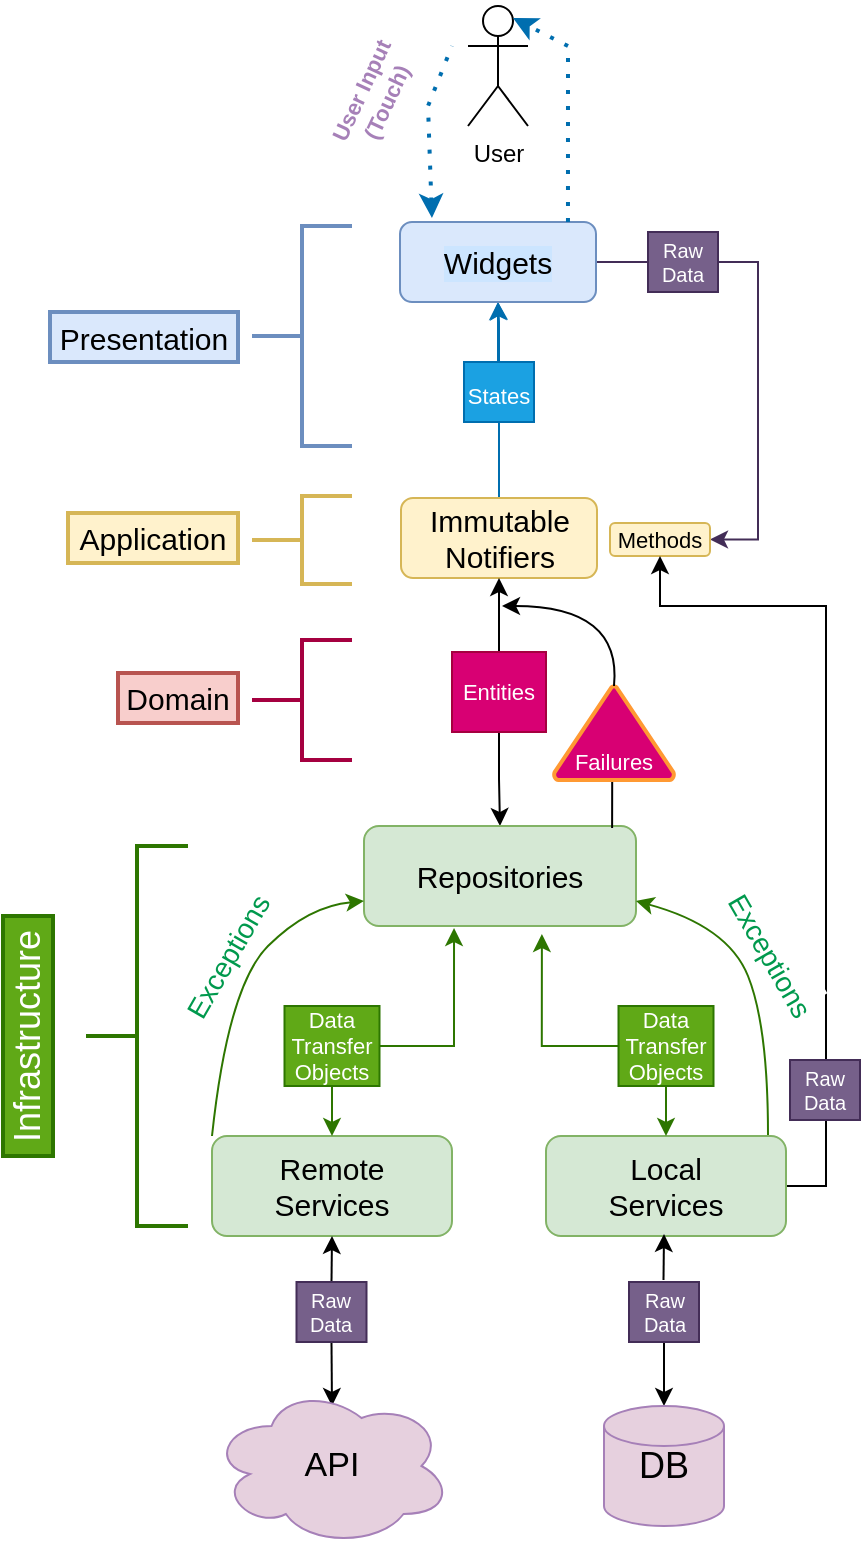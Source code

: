 <mxfile version="20.0.3" type="github">
  <diagram id="pXHEx5B0zCmos9JjCkFU" name="Page-1">
    <mxGraphModel dx="847" dy="491" grid="1" gridSize="10" guides="1" tooltips="1" connect="1" arrows="1" fold="1" page="1" pageScale="1" pageWidth="827" pageHeight="1169" math="0" shadow="0">
      <root>
        <mxCell id="0" />
        <mxCell id="1" parent="0" />
        <mxCell id="3MfGsReW21h4djv7292m-2" value="User" style="shape=umlActor;verticalLabelPosition=bottom;verticalAlign=top;html=1;" vertex="1" parent="1">
          <mxGeometry x="390" y="20" width="30" height="60" as="geometry" />
        </mxCell>
        <mxCell id="3MfGsReW21h4djv7292m-3" value="" style="strokeWidth=2;html=1;shape=mxgraph.flowchart.annotation_2;align=left;labelPosition=right;pointerEvents=1;fillColor=#dae8fc;strokeColor=#6c8ebf;" vertex="1" parent="1">
          <mxGeometry x="282" y="130" width="50" height="110" as="geometry" />
        </mxCell>
        <mxCell id="3MfGsReW21h4djv7292m-4" value="&lt;font color=&quot;#000000&quot; style=&quot;font-size: 15px;&quot;&gt;Presentation&lt;/font&gt;" style="whiteSpace=wrap;html=1;align=center;fillColor=#dae8fc;strokeColor=#6c8ebf;strokeWidth=2;" vertex="1" parent="1">
          <mxGeometry x="181" y="173" width="94" height="25" as="geometry" />
        </mxCell>
        <mxCell id="3MfGsReW21h4djv7292m-11" style="edgeStyle=orthogonalEdgeStyle;rounded=0;orthogonalLoop=1;jettySize=auto;html=1;exitX=0.5;exitY=0;exitDx=0;exitDy=0;entryX=0.44;entryY=1;entryDx=0;entryDy=0;entryPerimeter=0;fontSize=11;fontColor=#000000;fillColor=#1ba1e2;strokeColor=#006EAF;" edge="1" parent="1">
          <mxGeometry relative="1" as="geometry">
            <mxPoint x="407" y="198" as="sourcePoint" />
            <mxPoint x="405" y="168" as="targetPoint" />
          </mxGeometry>
        </mxCell>
        <mxCell id="3MfGsReW21h4djv7292m-14" value="" style="edgeStyle=orthogonalEdgeStyle;rounded=0;orthogonalLoop=1;jettySize=auto;html=1;fontSize=15;fontColor=#000000;fillColor=#1ba1e2;strokeColor=#006EAF;" edge="1" parent="1" source="3MfGsReW21h4djv7292m-9" target="3MfGsReW21h4djv7292m-13">
          <mxGeometry relative="1" as="geometry" />
        </mxCell>
        <mxCell id="3MfGsReW21h4djv7292m-9" value="&lt;font style=&quot;font-size: 11px;&quot;&gt;States&lt;/font&gt;" style="rounded=0;whiteSpace=wrap;html=1;fontSize=15;fontColor=#ffffff;fillColor=#1ba1e2;strokeColor=#006EAF;" vertex="1" parent="1">
          <mxGeometry x="388" y="198" width="35" height="30" as="geometry" />
        </mxCell>
        <mxCell id="3MfGsReW21h4djv7292m-24" style="edgeStyle=orthogonalEdgeStyle;rounded=0;orthogonalLoop=1;jettySize=auto;html=1;exitX=1;exitY=0.5;exitDx=0;exitDy=0;entryX=0;entryY=0.5;entryDx=0;entryDy=0;fontSize=15;fontColor=#000000;endArrow=none;endFill=0;fillColor=#76608a;strokeColor=#432D57;" edge="1" parent="1" source="3MfGsReW21h4djv7292m-13" target="3MfGsReW21h4djv7292m-20">
          <mxGeometry relative="1" as="geometry" />
        </mxCell>
        <mxCell id="3MfGsReW21h4djv7292m-13" value="&lt;font style=&quot;font-size: 15px;&quot;&gt;Widgets&lt;/font&gt;" style="rounded=1;whiteSpace=wrap;html=1;labelBackgroundColor=#CCE5FF;fontSize=11;fillColor=#dae8fc;strokeColor=#6c8ebf;" vertex="1" parent="1">
          <mxGeometry x="356" y="128" width="98" height="40" as="geometry" />
        </mxCell>
        <mxCell id="3MfGsReW21h4djv7292m-17" style="edgeStyle=orthogonalEdgeStyle;rounded=0;orthogonalLoop=1;jettySize=auto;html=1;exitX=0.5;exitY=0;exitDx=0;exitDy=0;entryX=0.5;entryY=1;entryDx=0;entryDy=0;fontSize=15;fontColor=#000000;endArrow=none;endFill=0;fillColor=#1ba1e2;strokeColor=#006EAF;" edge="1" parent="1" source="3MfGsReW21h4djv7292m-16" target="3MfGsReW21h4djv7292m-9">
          <mxGeometry relative="1" as="geometry" />
        </mxCell>
        <mxCell id="3MfGsReW21h4djv7292m-16" value="&lt;font style=&quot;font-size: 15px;&quot;&gt;Immutable&lt;br&gt;Notifiers&lt;br&gt;&lt;/font&gt;" style="rounded=1;whiteSpace=wrap;html=1;labelBackgroundColor=none;fontSize=11;fillColor=#fff2cc;strokeColor=#d6b656;" vertex="1" parent="1">
          <mxGeometry x="356.5" y="266" width="98" height="40" as="geometry" />
        </mxCell>
        <mxCell id="3MfGsReW21h4djv7292m-18" value="" style="strokeWidth=2;html=1;shape=mxgraph.flowchart.annotation_2;align=left;labelPosition=right;pointerEvents=1;fillColor=#fff2cc;strokeColor=#d6b656;" vertex="1" parent="1">
          <mxGeometry x="282" y="265" width="50" height="44" as="geometry" />
        </mxCell>
        <mxCell id="3MfGsReW21h4djv7292m-19" value="&lt;font color=&quot;#000000&quot; style=&quot;font-size: 15px;&quot;&gt;Application&lt;/font&gt;" style="whiteSpace=wrap;html=1;align=center;fillColor=#fff2cc;strokeColor=#d6b656;strokeWidth=2;" vertex="1" parent="1">
          <mxGeometry x="190" y="273.5" width="85" height="25" as="geometry" />
        </mxCell>
        <mxCell id="3MfGsReW21h4djv7292m-25" style="edgeStyle=orthogonalEdgeStyle;rounded=0;orthogonalLoop=1;jettySize=auto;html=1;exitX=1;exitY=0.5;exitDx=0;exitDy=0;entryX=1;entryY=0.5;entryDx=0;entryDy=0;fontSize=15;fontColor=#000000;endArrow=classic;endFill=1;fillColor=#76608a;strokeColor=#432D57;" edge="1" parent="1" source="3MfGsReW21h4djv7292m-20" target="3MfGsReW21h4djv7292m-22">
          <mxGeometry relative="1" as="geometry" />
        </mxCell>
        <mxCell id="3MfGsReW21h4djv7292m-20" value="&lt;font style=&quot;font-size: 10px; line-height: 1;&quot;&gt;Raw Data&lt;/font&gt;" style="rounded=0;whiteSpace=wrap;html=1;fontSize=10;fontColor=#ffffff;fillColor=#76608a;strokeColor=#432D57;" vertex="1" parent="1">
          <mxGeometry x="480" y="133" width="35" height="30" as="geometry" />
        </mxCell>
        <mxCell id="3MfGsReW21h4djv7292m-22" value="Methods" style="whiteSpace=wrap;html=1;fontSize=11;fillColor=#fff2cc;strokeColor=#d6b656;rounded=1;labelBackgroundColor=none;" vertex="1" parent="1">
          <mxGeometry x="461" y="278.5" width="50" height="16.5" as="geometry" />
        </mxCell>
        <mxCell id="3MfGsReW21h4djv7292m-26" value="" style="endArrow=none;dashed=1;html=1;dashPattern=1 3;strokeWidth=2;rounded=0;fontSize=15;fontColor=#000000;endFill=0;startArrow=classic;startFill=1;fillColor=#1ba1e2;strokeColor=#006EAF;exitX=0.163;exitY=-0.05;exitDx=0;exitDy=0;exitPerimeter=0;" edge="1" parent="1" source="3MfGsReW21h4djv7292m-13">
          <mxGeometry width="50" height="50" relative="1" as="geometry">
            <mxPoint x="370" y="120" as="sourcePoint" />
            <mxPoint x="382" y="40" as="targetPoint" />
            <Array as="points">
              <mxPoint x="370" y="70" />
            </Array>
          </mxGeometry>
        </mxCell>
        <mxCell id="3MfGsReW21h4djv7292m-28" value="User Input (Touch)" style="text;html=1;strokeColor=none;fillColor=none;align=center;verticalAlign=middle;whiteSpace=wrap;rounded=0;labelBackgroundColor=none;fontSize=11;fontColor=#A680B8;rotation=-65;fontStyle=1" vertex="1" parent="1">
          <mxGeometry x="298" y="50" width="90" height="30" as="geometry" />
        </mxCell>
        <mxCell id="3MfGsReW21h4djv7292m-29" value="" style="endArrow=classic;dashed=1;html=1;dashPattern=1 3;strokeWidth=2;rounded=0;fontSize=11;fontColor=#A680B8;entryX=0.75;entryY=0.1;entryDx=0;entryDy=0;entryPerimeter=0;endFill=1;fillColor=#1ba1e2;strokeColor=#006EAF;exitX=0.857;exitY=0;exitDx=0;exitDy=0;exitPerimeter=0;" edge="1" parent="1" source="3MfGsReW21h4djv7292m-13" target="3MfGsReW21h4djv7292m-2">
          <mxGeometry width="50" height="50" relative="1" as="geometry">
            <mxPoint x="430" y="128" as="sourcePoint" />
            <mxPoint x="480" y="78" as="targetPoint" />
            <Array as="points">
              <mxPoint x="440" y="40" />
            </Array>
          </mxGeometry>
        </mxCell>
        <mxCell id="3MfGsReW21h4djv7292m-31" style="edgeStyle=orthogonalEdgeStyle;rounded=0;orthogonalLoop=1;jettySize=auto;html=1;exitX=0.5;exitY=0;exitDx=0;exitDy=0;entryX=0.5;entryY=1;entryDx=0;entryDy=0;fontSize=11;fontColor=#A680B8;startArrow=none;startFill=0;endArrow=classic;endFill=1;" edge="1" parent="1" source="3MfGsReW21h4djv7292m-30" target="3MfGsReW21h4djv7292m-16">
          <mxGeometry relative="1" as="geometry" />
        </mxCell>
        <mxCell id="3MfGsReW21h4djv7292m-35" style="edgeStyle=orthogonalEdgeStyle;rounded=0;orthogonalLoop=1;jettySize=auto;html=1;exitX=0.5;exitY=1;exitDx=0;exitDy=0;entryX=0.5;entryY=0;entryDx=0;entryDy=0;fontSize=11;fontColor=#A680B8;startArrow=none;startFill=0;endArrow=classic;endFill=1;" edge="1" parent="1" source="3MfGsReW21h4djv7292m-30" target="3MfGsReW21h4djv7292m-34">
          <mxGeometry relative="1" as="geometry" />
        </mxCell>
        <mxCell id="3MfGsReW21h4djv7292m-30" value="Entities" style="rounded=0;whiteSpace=wrap;html=1;labelBackgroundColor=none;fontSize=11;fontColor=#ffffff;fillColor=#d80073;strokeColor=#A50040;" vertex="1" parent="1">
          <mxGeometry x="382" y="343" width="47" height="40" as="geometry" />
        </mxCell>
        <mxCell id="3MfGsReW21h4djv7292m-32" value="" style="strokeWidth=2;html=1;shape=mxgraph.flowchart.annotation_2;align=left;labelPosition=right;pointerEvents=1;fillColor=#d80073;strokeColor=#A50040;fontColor=#ffffff;" vertex="1" parent="1">
          <mxGeometry x="282" y="337" width="50" height="60" as="geometry" />
        </mxCell>
        <mxCell id="3MfGsReW21h4djv7292m-33" value="&lt;font color=&quot;#000000&quot; style=&quot;font-size: 15px;&quot;&gt;Domain&lt;/font&gt;" style="whiteSpace=wrap;html=1;align=center;fillColor=#f8cecc;strokeColor=#b85450;strokeWidth=2;" vertex="1" parent="1">
          <mxGeometry x="215" y="353.5" width="60" height="25" as="geometry" />
        </mxCell>
        <mxCell id="3MfGsReW21h4djv7292m-34" value="&lt;font style=&quot;font-size: 15px;&quot;&gt;Repositories&lt;br&gt;&lt;/font&gt;" style="rounded=1;whiteSpace=wrap;html=1;labelBackgroundColor=none;fontSize=11;fillColor=#d5e8d4;strokeColor=#82b366;" vertex="1" parent="1">
          <mxGeometry x="338" y="430" width="136" height="50" as="geometry" />
        </mxCell>
        <mxCell id="3MfGsReW21h4djv7292m-38" style="edgeStyle=orthogonalEdgeStyle;rounded=0;orthogonalLoop=1;jettySize=auto;html=1;exitX=0.5;exitY=1;exitDx=0;exitDy=0;exitPerimeter=0;entryX=0.875;entryY=0.02;entryDx=0;entryDy=0;entryPerimeter=0;fontSize=11;fontColor=#A680B8;startArrow=none;startFill=0;endArrow=none;endFill=0;" edge="1" parent="1">
          <mxGeometry relative="1" as="geometry">
            <mxPoint x="459" y="407" as="sourcePoint" />
            <mxPoint x="462.062" y="431" as="targetPoint" />
          </mxGeometry>
        </mxCell>
        <mxCell id="3MfGsReW21h4djv7292m-36" value="Failures" style="strokeWidth=2;html=1;shape=mxgraph.flowchart.extract_or_measurement;whiteSpace=wrap;labelBackgroundColor=none;fontSize=11;fontColor=#ffffff;fillColor=#d80073;strokeColor=#FF9933;verticalAlign=bottom;" vertex="1" parent="1">
          <mxGeometry x="433" y="360" width="60" height="47" as="geometry" />
        </mxCell>
        <mxCell id="3MfGsReW21h4djv7292m-43" value="&lt;font style=&quot;font-size: 15px;&quot;&gt;Remote&lt;br&gt;Services&lt;br&gt;&lt;/font&gt;" style="rounded=1;whiteSpace=wrap;html=1;labelBackgroundColor=none;fontSize=11;fillColor=#d5e8d4;strokeColor=#82b366;" vertex="1" parent="1">
          <mxGeometry x="262" y="585" width="120" height="50" as="geometry" />
        </mxCell>
        <mxCell id="3MfGsReW21h4djv7292m-67" style="edgeStyle=orthogonalEdgeStyle;rounded=0;orthogonalLoop=1;jettySize=auto;html=1;exitX=1;exitY=0.5;exitDx=0;exitDy=0;entryX=0.5;entryY=1;entryDx=0;entryDy=0;fontSize=14;fontColor=#00994D;startArrow=none;startFill=0;endArrow=classic;endFill=1;strokeColor=#000000;" edge="1" parent="1" source="3MfGsReW21h4djv7292m-44" target="3MfGsReW21h4djv7292m-22">
          <mxGeometry relative="1" as="geometry">
            <Array as="points">
              <mxPoint x="569" y="610" />
              <mxPoint x="569" y="320" />
              <mxPoint x="486" y="320" />
            </Array>
          </mxGeometry>
        </mxCell>
        <mxCell id="3MfGsReW21h4djv7292m-44" value="&lt;font style=&quot;font-size: 15px;&quot;&gt;Local&lt;br&gt;Services&lt;br&gt;&lt;/font&gt;" style="rounded=1;whiteSpace=wrap;html=1;labelBackgroundColor=none;fontSize=11;fillColor=#d5e8d4;strokeColor=#82b366;" vertex="1" parent="1">
          <mxGeometry x="429" y="585" width="120" height="50" as="geometry" />
        </mxCell>
        <mxCell id="3MfGsReW21h4djv7292m-47" style="edgeStyle=orthogonalEdgeStyle;rounded=0;orthogonalLoop=1;jettySize=auto;html=1;exitX=0.5;exitY=1;exitDx=0;exitDy=0;entryX=0.5;entryY=0;entryDx=0;entryDy=0;fontSize=11;fontColor=#A680B8;startArrow=none;startFill=0;endArrow=classic;endFill=1;fillColor=#60a917;strokeColor=#2D7600;" edge="1" parent="1" source="3MfGsReW21h4djv7292m-45" target="3MfGsReW21h4djv7292m-43">
          <mxGeometry relative="1" as="geometry" />
        </mxCell>
        <mxCell id="3MfGsReW21h4djv7292m-49" style="edgeStyle=orthogonalEdgeStyle;rounded=0;orthogonalLoop=1;jettySize=auto;html=1;exitX=1;exitY=0.5;exitDx=0;exitDy=0;entryX=0.331;entryY=1.02;entryDx=0;entryDy=0;entryPerimeter=0;fontSize=11;fontColor=#A680B8;startArrow=none;startFill=0;endArrow=classic;endFill=1;fillColor=#60a917;strokeColor=#2D7600;" edge="1" parent="1" source="3MfGsReW21h4djv7292m-45" target="3MfGsReW21h4djv7292m-34">
          <mxGeometry relative="1" as="geometry" />
        </mxCell>
        <mxCell id="3MfGsReW21h4djv7292m-45" value="Data&lt;br&gt;Transfer&lt;br&gt;Objects" style="rounded=0;whiteSpace=wrap;html=1;labelBackgroundColor=none;fontSize=11;fontColor=#ffffff;strokeColor=#2D7600;fillColor=#60a917;" vertex="1" parent="1">
          <mxGeometry x="298.25" y="520" width="47.5" height="40" as="geometry" />
        </mxCell>
        <mxCell id="3MfGsReW21h4djv7292m-48" style="edgeStyle=orthogonalEdgeStyle;rounded=0;orthogonalLoop=1;jettySize=auto;html=1;exitX=0.5;exitY=1;exitDx=0;exitDy=0;entryX=0.5;entryY=0;entryDx=0;entryDy=0;fontSize=11;fontColor=#A680B8;startArrow=none;startFill=0;endArrow=classic;endFill=1;fillColor=#60a917;strokeColor=#2D7600;" edge="1" parent="1" source="3MfGsReW21h4djv7292m-46" target="3MfGsReW21h4djv7292m-44">
          <mxGeometry relative="1" as="geometry" />
        </mxCell>
        <mxCell id="3MfGsReW21h4djv7292m-50" style="edgeStyle=orthogonalEdgeStyle;rounded=0;orthogonalLoop=1;jettySize=auto;html=1;exitX=0;exitY=0.5;exitDx=0;exitDy=0;entryX=0.654;entryY=1.08;entryDx=0;entryDy=0;entryPerimeter=0;fontSize=11;fontColor=#A680B8;startArrow=none;startFill=0;endArrow=classic;endFill=1;fillColor=#60a917;strokeColor=#2D7600;" edge="1" parent="1" source="3MfGsReW21h4djv7292m-46" target="3MfGsReW21h4djv7292m-34">
          <mxGeometry relative="1" as="geometry" />
        </mxCell>
        <mxCell id="3MfGsReW21h4djv7292m-46" value="Data&lt;br&gt;Transfer&lt;br&gt;Objects" style="rounded=0;whiteSpace=wrap;html=1;labelBackgroundColor=none;fontSize=11;fontColor=#ffffff;strokeColor=#2D7600;fillColor=#60a917;" vertex="1" parent="1">
          <mxGeometry x="465.25" y="520" width="47.5" height="40" as="geometry" />
        </mxCell>
        <mxCell id="3MfGsReW21h4djv7292m-51" value="" style="strokeWidth=2;html=1;shape=mxgraph.flowchart.annotation_2;align=left;labelPosition=right;pointerEvents=1;fillColor=#60a917;strokeColor=#2D7600;fontColor=#ffffff;" vertex="1" parent="1">
          <mxGeometry x="199" y="440" width="51" height="190" as="geometry" />
        </mxCell>
        <mxCell id="3MfGsReW21h4djv7292m-52" value="&lt;font style=&quot;font-size: 18px;&quot;&gt;Infrastructure&lt;/font&gt;" style="whiteSpace=wrap;html=1;align=center;fillColor=#60a917;strokeColor=#2D7600;strokeWidth=2;rotation=-90;fontColor=#ffffff;" vertex="1" parent="1">
          <mxGeometry x="110" y="522.5" width="120" height="25" as="geometry" />
        </mxCell>
        <mxCell id="3MfGsReW21h4djv7292m-59" value="Exceptions" style="text;html=1;strokeColor=#FFFFFF;fillColor=#FFFFFF;align=center;verticalAlign=middle;whiteSpace=wrap;rounded=0;labelBackgroundColor=none;fontSize=14;fontColor=#00994D;rotation=-60;" vertex="1" parent="1">
          <mxGeometry x="240.25" y="480" width="60" height="30" as="geometry" />
        </mxCell>
        <mxCell id="3MfGsReW21h4djv7292m-58" value="" style="curved=1;endArrow=classic;html=1;rounded=0;fontSize=18;fontColor=#000000;exitX=0;exitY=0;exitDx=0;exitDy=0;entryX=0;entryY=0.75;entryDx=0;entryDy=0;fillColor=#60a917;strokeColor=#2D7600;" edge="1" parent="1" source="3MfGsReW21h4djv7292m-43" target="3MfGsReW21h4djv7292m-34">
          <mxGeometry width="50" height="50" relative="1" as="geometry">
            <mxPoint x="340" y="510" as="sourcePoint" />
            <mxPoint x="390" y="460" as="targetPoint" />
            <Array as="points">
              <mxPoint x="270" y="510" />
              <mxPoint x="310" y="470" />
            </Array>
          </mxGeometry>
        </mxCell>
        <mxCell id="3MfGsReW21h4djv7292m-61" value="Exceptions" style="text;html=1;strokeColor=#FFFFFF;fillColor=#FFFFFF;align=center;verticalAlign=middle;whiteSpace=wrap;rounded=0;labelBackgroundColor=none;fontSize=14;fontColor=#00994D;rotation=60;" vertex="1" parent="1">
          <mxGeometry x="511" y="480" width="60" height="30" as="geometry" />
        </mxCell>
        <mxCell id="3MfGsReW21h4djv7292m-60" value="" style="curved=1;endArrow=classic;html=1;rounded=0;fontSize=18;fontColor=#000000;exitX=0;exitY=0;exitDx=0;exitDy=0;entryX=1;entryY=0.75;entryDx=0;entryDy=0;fillColor=#60a917;strokeColor=#2D7600;" edge="1" parent="1" target="3MfGsReW21h4djv7292m-34">
          <mxGeometry width="50" height="50" relative="1" as="geometry">
            <mxPoint x="540" y="584.5" as="sourcePoint" />
            <mxPoint x="616" y="467" as="targetPoint" />
            <Array as="points">
              <mxPoint x="540" y="530" />
              <mxPoint x="520" y="480" />
            </Array>
          </mxGeometry>
        </mxCell>
        <mxCell id="3MfGsReW21h4djv7292m-66" value="" style="curved=1;endArrow=classic;html=1;rounded=0;fontSize=18;fontColor=#000000;fillColor=#60a917;strokeColor=#000000;exitX=0.5;exitY=0;exitDx=0;exitDy=0;exitPerimeter=0;" edge="1" parent="1" source="3MfGsReW21h4djv7292m-36">
          <mxGeometry width="50" height="50" relative="1" as="geometry">
            <mxPoint x="460" y="360" as="sourcePoint" />
            <mxPoint x="407" y="320" as="targetPoint" />
            <Array as="points">
              <mxPoint x="467" y="320" />
            </Array>
          </mxGeometry>
        </mxCell>
        <mxCell id="3MfGsReW21h4djv7292m-70" style="edgeStyle=orthogonalEdgeStyle;rounded=0;orthogonalLoop=1;jettySize=auto;html=1;exitX=0.5;exitY=0;exitDx=0;exitDy=0;entryX=0.5;entryY=1;entryDx=0;entryDy=0;fontSize=10;fontColor=#00994D;startArrow=none;startFill=0;endArrow=classic;endFill=1;strokeColor=#000000;" edge="1" parent="1" source="3MfGsReW21h4djv7292m-68" target="3MfGsReW21h4djv7292m-43">
          <mxGeometry relative="1" as="geometry" />
        </mxCell>
        <mxCell id="3MfGsReW21h4djv7292m-75" style="edgeStyle=orthogonalEdgeStyle;rounded=0;orthogonalLoop=1;jettySize=auto;html=1;exitX=0.5;exitY=1;exitDx=0;exitDy=0;entryX=0.502;entryY=0.125;entryDx=0;entryDy=0;entryPerimeter=0;fontSize=17;fontColor=#000000;startArrow=none;startFill=0;endArrow=classic;endFill=1;strokeColor=#000000;" edge="1" parent="1" source="3MfGsReW21h4djv7292m-68" target="3MfGsReW21h4djv7292m-74">
          <mxGeometry relative="1" as="geometry" />
        </mxCell>
        <mxCell id="3MfGsReW21h4djv7292m-68" value="&lt;font style=&quot;font-size: 10px; line-height: 1;&quot;&gt;Raw Data&lt;/font&gt;" style="rounded=0;whiteSpace=wrap;html=1;fontSize=10;fontColor=#ffffff;fillColor=#76608a;strokeColor=#432D57;" vertex="1" parent="1">
          <mxGeometry x="304.25" y="658" width="35" height="30" as="geometry" />
        </mxCell>
        <mxCell id="3MfGsReW21h4djv7292m-76" style="edgeStyle=orthogonalEdgeStyle;rounded=0;orthogonalLoop=1;jettySize=auto;html=1;exitX=0.5;exitY=1;exitDx=0;exitDy=0;entryX=0.5;entryY=0;entryDx=0;entryDy=0;entryPerimeter=0;fontSize=17;fontColor=#000000;startArrow=none;startFill=0;endArrow=classic;endFill=1;strokeColor=#000000;" edge="1" parent="1" source="3MfGsReW21h4djv7292m-69" target="3MfGsReW21h4djv7292m-72">
          <mxGeometry relative="1" as="geometry" />
        </mxCell>
        <mxCell id="3MfGsReW21h4djv7292m-69" value="&lt;font style=&quot;font-size: 10px; line-height: 1;&quot;&gt;Raw Data&lt;/font&gt;" style="rounded=0;whiteSpace=wrap;html=1;fontSize=10;fontColor=#ffffff;fillColor=#76608a;strokeColor=#432D57;" vertex="1" parent="1">
          <mxGeometry x="470.5" y="658" width="35" height="30" as="geometry" />
        </mxCell>
        <mxCell id="3MfGsReW21h4djv7292m-71" style="edgeStyle=orthogonalEdgeStyle;rounded=0;orthogonalLoop=1;jettySize=auto;html=1;exitX=0.5;exitY=0;exitDx=0;exitDy=0;entryX=0.5;entryY=1;entryDx=0;entryDy=0;fontSize=10;fontColor=#00994D;startArrow=none;startFill=0;endArrow=classic;endFill=1;strokeColor=#000000;" edge="1" parent="1">
          <mxGeometry relative="1" as="geometry">
            <mxPoint x="487.75" y="657" as="sourcePoint" />
            <mxPoint x="488" y="634" as="targetPoint" />
          </mxGeometry>
        </mxCell>
        <mxCell id="3MfGsReW21h4djv7292m-72" value="&lt;font style=&quot;font-size: 18px;&quot; color=&quot;#000000&quot;&gt;DB&lt;/font&gt;" style="strokeWidth=1;html=1;shape=mxgraph.flowchart.database;whiteSpace=wrap;labelBackgroundColor=none;fontSize=10;fontColor=#00994D;fillColor=#E6D0DE;strokeColor=#A680B8;" vertex="1" parent="1">
          <mxGeometry x="458" y="720" width="60" height="60" as="geometry" />
        </mxCell>
        <mxCell id="3MfGsReW21h4djv7292m-74" value="&lt;font style=&quot;font-size: 17px;&quot; color=&quot;#000000&quot;&gt;API&lt;/font&gt;" style="ellipse;shape=cloud;whiteSpace=wrap;html=1;labelBackgroundColor=none;fontSize=10;fontColor=#00994D;strokeColor=#A680B8;fillColor=#E6D0DE;" vertex="1" parent="1">
          <mxGeometry x="261.75" y="710" width="120" height="80" as="geometry" />
        </mxCell>
        <mxCell id="3MfGsReW21h4djv7292m-77" value="&lt;font style=&quot;font-size: 10px; line-height: 1;&quot;&gt;Raw Data&lt;/font&gt;" style="rounded=0;whiteSpace=wrap;html=1;fontSize=10;fontColor=#ffffff;fillColor=#76608a;strokeColor=#432D57;" vertex="1" parent="1">
          <mxGeometry x="551" y="547" width="35" height="30" as="geometry" />
        </mxCell>
      </root>
    </mxGraphModel>
  </diagram>
</mxfile>
